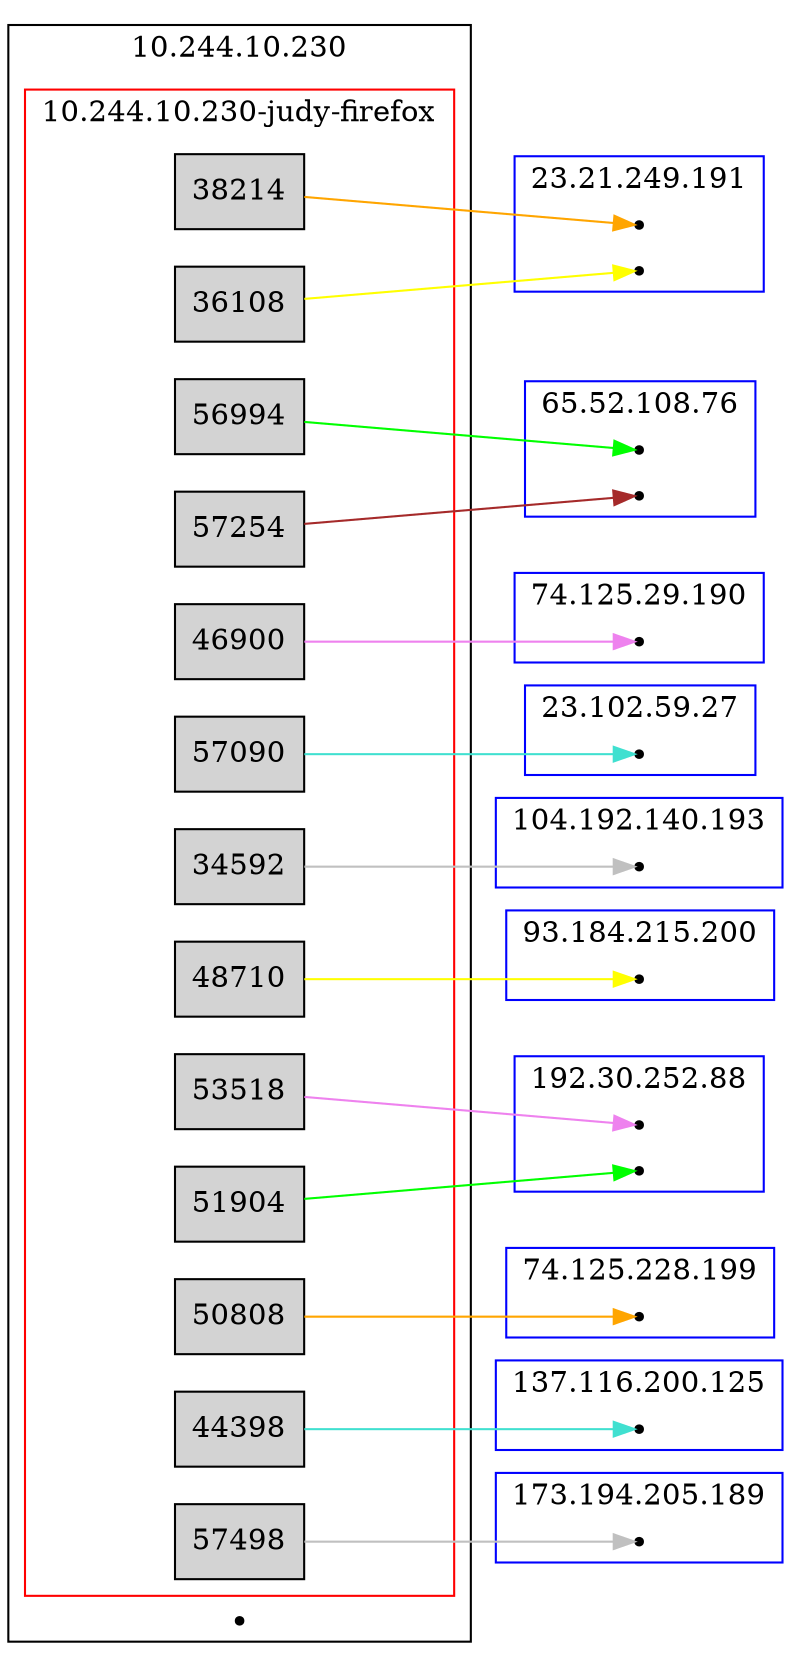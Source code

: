 digraph G {
  subgraph cluster0 {
    subgraph cluster0 {
      color="red";
      label="10.244.10.230-judy-firefox";
      node[style="filled",shape="box"];
      2[label="36108"];
      3[label="56994"];
      4[label="38214"];
      5[label="46900"];
      6[label="57090"];
      7[label="34592"];
      8[label="57254"];
      9[label="48710"];
      10[label="51904"];
      11[label="50808"];
      12[label="53518"];
      13[label="44398"];
      14[label="57498"];
    }
    color="black";
    label="10.244.10.230";
    node[style="filled",shape="point"];
    p0;
  }
  subgraph cluster1 {
    color="blue";
    label="23.21.249.191";
    node[style="filled",shape="point"];
    16[label="23.21.249.191"];
    17[label="23.21.249.191"];
  }
  subgraph cluster2 {
    color="blue";
    label="65.52.108.76";
    node[style="filled",shape="point"];
    19[label="65.52.108.76"];
    20[label="65.52.108.76"];
  }
  subgraph cluster3 {
    color="blue";
    label="74.125.29.190";
    node[style="filled",shape="point"];
    22[label="74.125.29.190"];
  }
  subgraph cluster4 {
    color="blue";
    label="23.102.59.27";
    node[style="filled",shape="point"];
    24[label="23.102.59.27"];
  }
  subgraph cluster5 {
    color="blue";
    label="104.192.140.193";
    node[style="filled",shape="point"];
    26[label="104.192.140.193"];
  }
  subgraph cluster6 {
    color="blue";
    label="93.184.215.200";
    node[style="filled",shape="point"];
    28[label="93.184.215.200"];
  }
  subgraph cluster7 {
    color="blue";
    label="192.30.252.88";
    node[style="filled",shape="point"];
    30[label="192.30.252.88"];
    31[label="192.30.252.88"];
  }
  subgraph cluster8 {
    color="blue";
    label="74.125.228.199";
    node[style="filled",shape="point"];
    33[label="74.125.228.199"];
  }
  subgraph cluster9 {
    color="blue";
    label="137.116.200.125";
    node[style="filled",shape="point"];
    35[label="137.116.200.125"];
  }
  subgraph cluster10 {
    color="blue";
    label="173.194.205.189";
    node[style="filled",shape="point"];
    37[label="173.194.205.189"];
  }
  rankdir="LR";
  2;
  16;
  3;
  19;
  4;
  17;
  5;
  22;
  6;
  24;
  7;
  26;
  8;
  20;
  9;
  28;
  10;
  30;
  11;
  33;
  12;
  31;
  13;
  35;
  14;
  37;
  2 -> 16[color="yellow"];
  3 -> 19[color="green"];
  4 -> 17[color="orange"];
  5 -> 22[color="violet"];
  6 -> 24[color="turquoise"];
  7 -> 26[color="gray"];
  8 -> 20[color="brown"];
  9 -> 28[color="yellow"];
  10 -> 30[color="green"];
  11 -> 33[color="orange"];
  12 -> 31[color="violet"];
  13 -> 35[color="turquoise"];
  14 -> 37[color="gray"];
}
